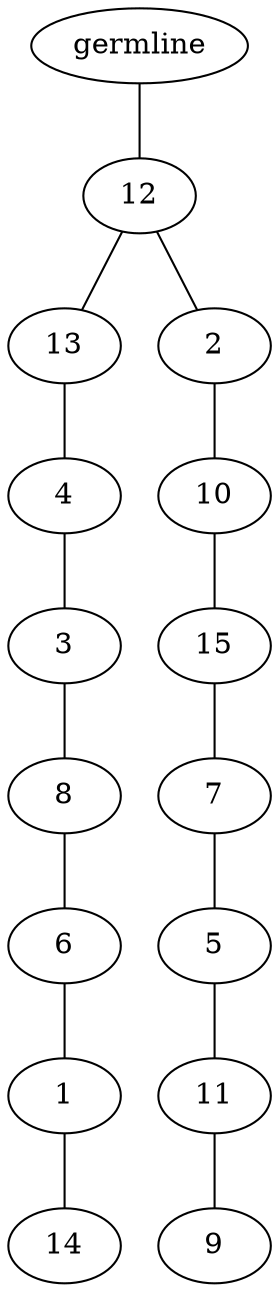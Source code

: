 graph tree {
    "139859875569280" [label="germline"];
    "139859876695104" [label="12"];
    "139859881027952" [label="13"];
    "139859881027280" [label="4"];
    "139859881026176" [label="3"];
    "139859881025936" [label="8"];
    "139859876693616" [label="6"];
    "139859876692032" [label="1"];
    "139859881025984" [label="14"];
    "139859881027664" [label="2"];
    "139859881027856" [label="10"];
    "139859881026992" [label="15"];
    "139859881026704" [label="7"];
    "139859881028144" [label="5"];
    "139859881028096" [label="11"];
    "139859881027232" [label="9"];
    "139859875569280" -- "139859876695104";
    "139859876695104" -- "139859881027952";
    "139859876695104" -- "139859881027664";
    "139859881027952" -- "139859881027280";
    "139859881027280" -- "139859881026176";
    "139859881026176" -- "139859881025936";
    "139859881025936" -- "139859876693616";
    "139859876693616" -- "139859876692032";
    "139859876692032" -- "139859881025984";
    "139859881027664" -- "139859881027856";
    "139859881027856" -- "139859881026992";
    "139859881026992" -- "139859881026704";
    "139859881026704" -- "139859881028144";
    "139859881028144" -- "139859881028096";
    "139859881028096" -- "139859881027232";
}
